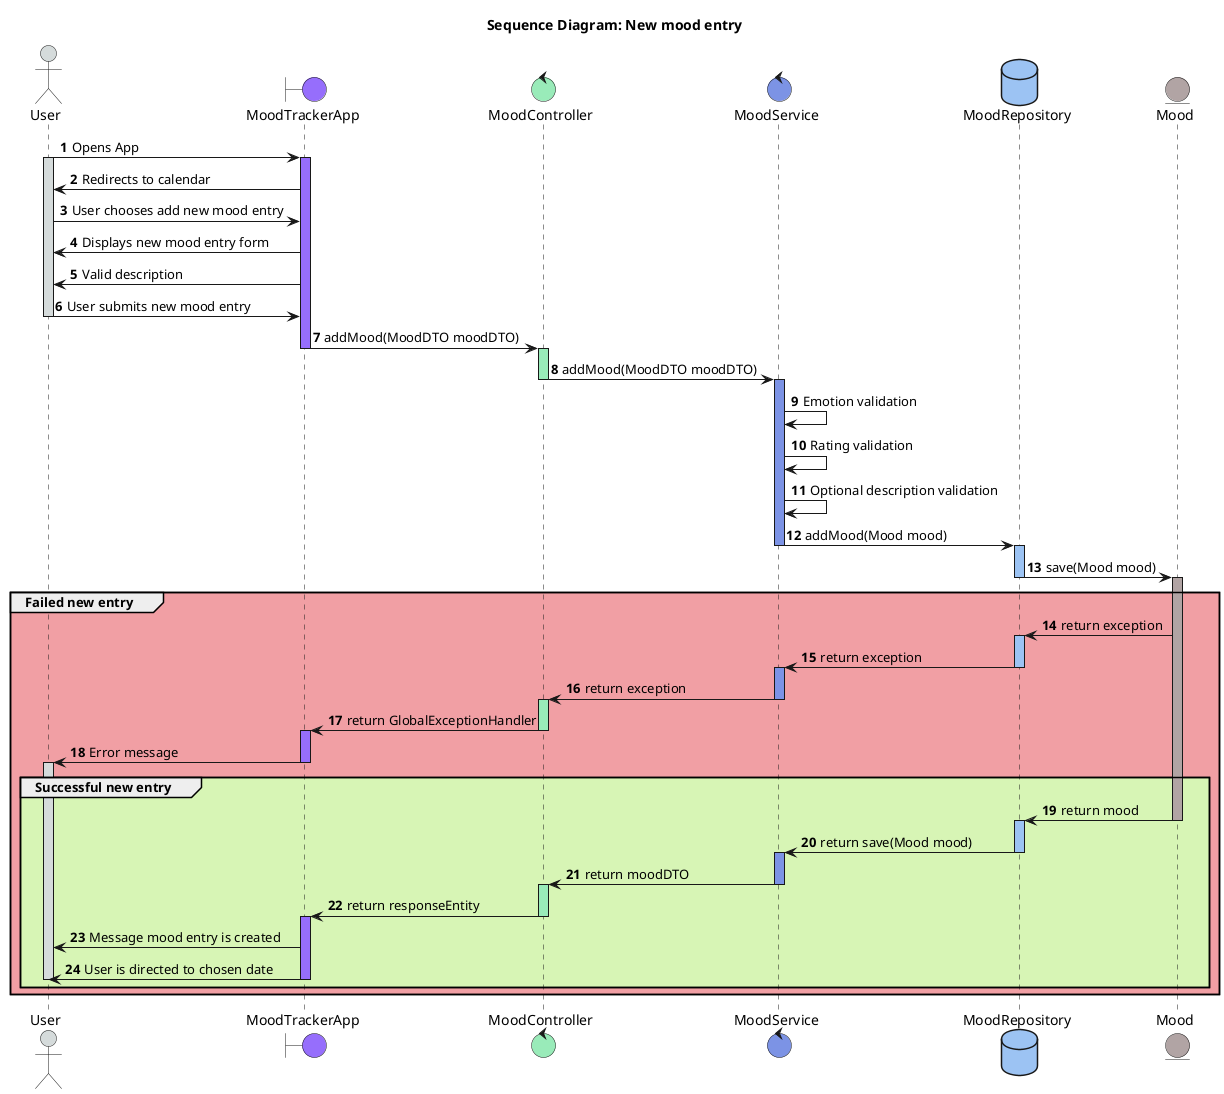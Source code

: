 @startuml

title Sequence Diagram: New mood entry

actor User #D5DBDB
boundary MoodTrackerApp #966efc
control MoodController #99ebb9
control MoodService #7c93e5
database MoodRepository #9cc3f3
entity Mood #B1A4A4

!$color_success = '#d7f5b5'
!$color_failure = '#f19fa4'

participant User
participant MoodTrackerApp
participant MoodController
participant MoodService
participant MoodRepository
participant Mood

autonumber

User ->MoodTrackerApp: Opens App
activate User #D5DBDB
activate MoodTrackerApp #966efc
MoodTrackerApp -> User: Redirects to calendar
User -> MoodTrackerApp: User chooses add new mood entry
MoodTrackerApp -> User: Displays new mood entry form


MoodTrackerApp -> User: Valid description
User -> MoodTrackerApp: User submits new mood entry
deactivate User

MoodTrackerApp -> MoodController: addMood(MoodDTO moodDTO)
 deactivate MoodTrackerApp
activate MoodController #99ebb9

MoodController -> MoodService: addMood(MoodDTO moodDTO)
deactivate MoodController
activate MoodService #7c93e5

MoodService -> MoodService: Emotion validation
MoodService -> MoodService: Rating validation
MoodService -> MoodService: Optional description validation

MoodService -> MoodRepository: addMood(Mood mood)
deactivate MoodService
activate MoodRepository #9cc3f3

MoodRepository -> Mood: save(Mood mood)
deactivate MoodRepository
activate Mood #B1A4A4

group $color_failure Failed new entry

    Mood -> MoodRepository: return exception
    activate MoodRepository #9cc3f3

    MoodRepository -> MoodService: return exception
    deactivate MoodRepository
    activate MoodService #7c93e5

    MoodService -> MoodController: return exception
    deactivate MoodService
    activate MoodController #99ebb9

    MoodController -> MoodTrackerApp: return GlobalExceptionHandler
    deactivate MoodController
    activate MoodTrackerApp #966efc

    MoodTrackerApp -> User: Error message
    deactivate MoodTrackerApp
    activate User #D5DBDB

    group $color_success Successful new entry

        Mood -> MoodRepository: return mood
        deactivate Mood
        activate MoodRepository #9cc3f3

        MoodRepository -> MoodService: return save(Mood mood)
        deactivate MoodRepository
        activate MoodService #7c93e5

        MoodService -> MoodController: return moodDTO
        deactivate MoodService
        activate MoodController #99ebb9

        MoodController -> MoodTrackerApp: return responseEntity
        deactivate MoodController
        activate MoodTrackerApp #966efc

        MoodTrackerApp -> User: Message mood entry is created
        MoodTrackerApp -> User: User is directed to chosen date
        deactivate MoodTrackerApp
        deactivate User
    end
end

@enduml